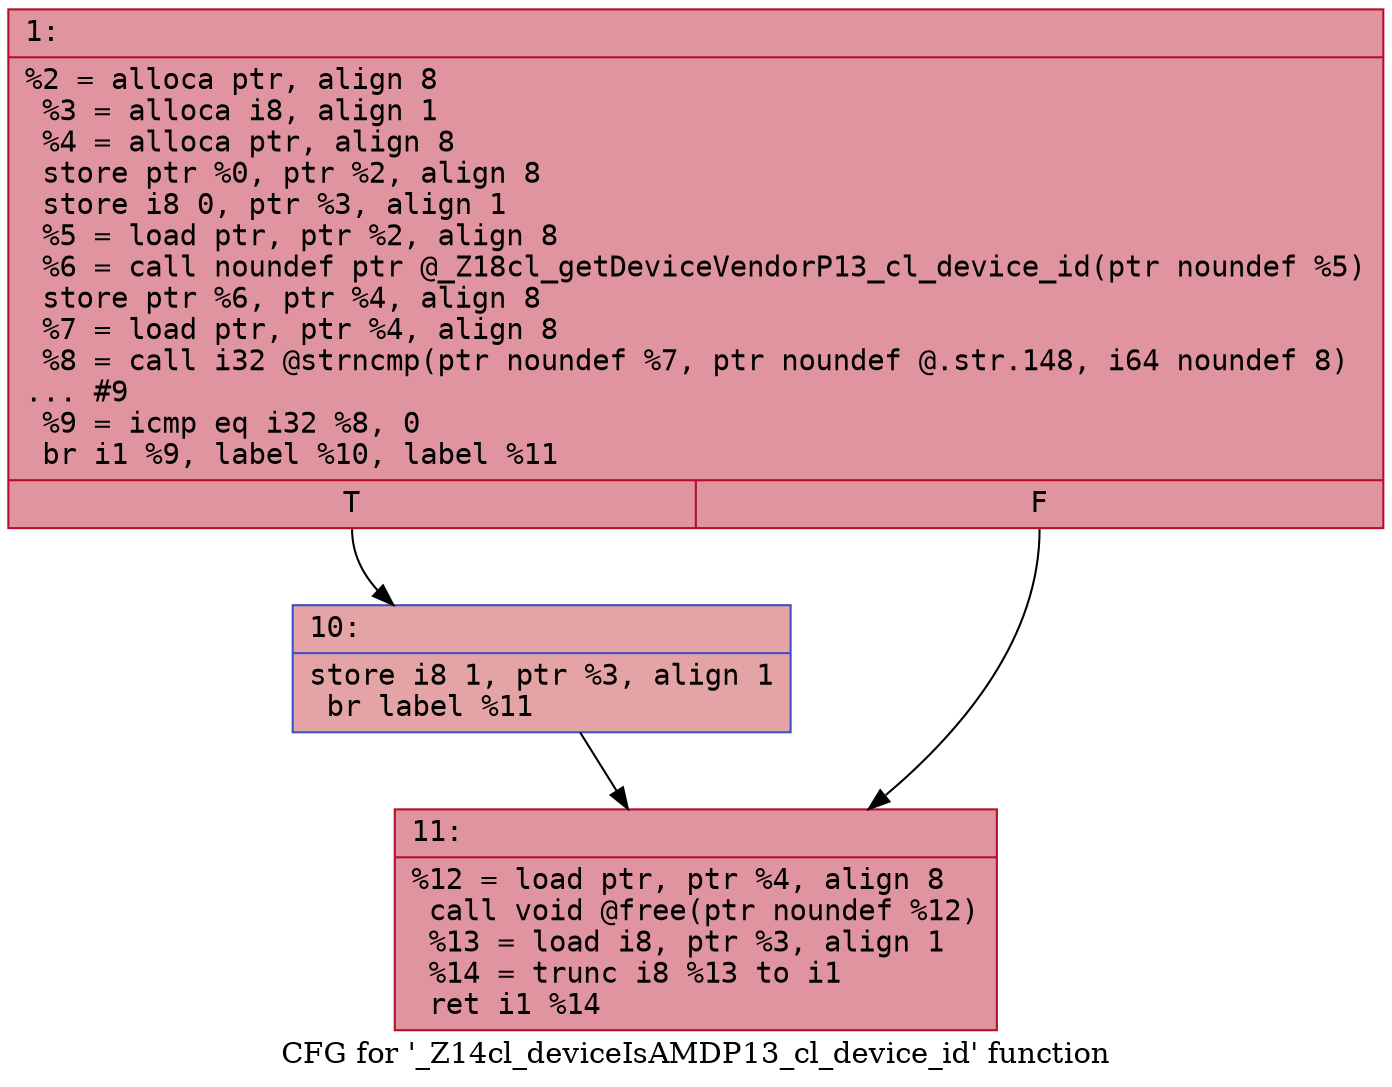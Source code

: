 digraph "CFG for '_Z14cl_deviceIsAMDP13_cl_device_id' function" {
	label="CFG for '_Z14cl_deviceIsAMDP13_cl_device_id' function";

	Node0x60000035e7b0 [shape=record,color="#b70d28ff", style=filled, fillcolor="#b70d2870" fontname="Courier",label="{1:\l|  %2 = alloca ptr, align 8\l  %3 = alloca i8, align 1\l  %4 = alloca ptr, align 8\l  store ptr %0, ptr %2, align 8\l  store i8 0, ptr %3, align 1\l  %5 = load ptr, ptr %2, align 8\l  %6 = call noundef ptr @_Z18cl_getDeviceVendorP13_cl_device_id(ptr noundef %5)\l  store ptr %6, ptr %4, align 8\l  %7 = load ptr, ptr %4, align 8\l  %8 = call i32 @strncmp(ptr noundef %7, ptr noundef @.str.148, i64 noundef 8)\l... #9\l  %9 = icmp eq i32 %8, 0\l  br i1 %9, label %10, label %11\l|{<s0>T|<s1>F}}"];
	Node0x60000035e7b0:s0 -> Node0x60000035e800[tooltip="1 -> 10\nProbability 37.50%" ];
	Node0x60000035e7b0:s1 -> Node0x60000035e850[tooltip="1 -> 11\nProbability 62.50%" ];
	Node0x60000035e800 [shape=record,color="#3d50c3ff", style=filled, fillcolor="#c32e3170" fontname="Courier",label="{10:\l|  store i8 1, ptr %3, align 1\l  br label %11\l}"];
	Node0x60000035e800 -> Node0x60000035e850[tooltip="10 -> 11\nProbability 100.00%" ];
	Node0x60000035e850 [shape=record,color="#b70d28ff", style=filled, fillcolor="#b70d2870" fontname="Courier",label="{11:\l|  %12 = load ptr, ptr %4, align 8\l  call void @free(ptr noundef %12)\l  %13 = load i8, ptr %3, align 1\l  %14 = trunc i8 %13 to i1\l  ret i1 %14\l}"];
}
